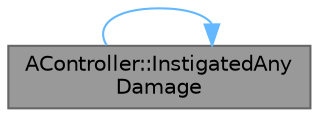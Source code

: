 digraph "AController::InstigatedAnyDamage"
{
 // INTERACTIVE_SVG=YES
 // LATEX_PDF_SIZE
  bgcolor="transparent";
  edge [fontname=Helvetica,fontsize=10,labelfontname=Helvetica,labelfontsize=10];
  node [fontname=Helvetica,fontsize=10,shape=box,height=0.2,width=0.4];
  rankdir="LR";
  Node1 [id="Node000001",label="AController::InstigatedAny\lDamage",height=0.2,width=0.4,color="gray40", fillcolor="grey60", style="filled", fontcolor="black",tooltip="Called when this controller instigates ANY damage."];
  Node1 -> Node1 [id="edge1_Node000001_Node000001",color="steelblue1",style="solid",tooltip=" "];
}
